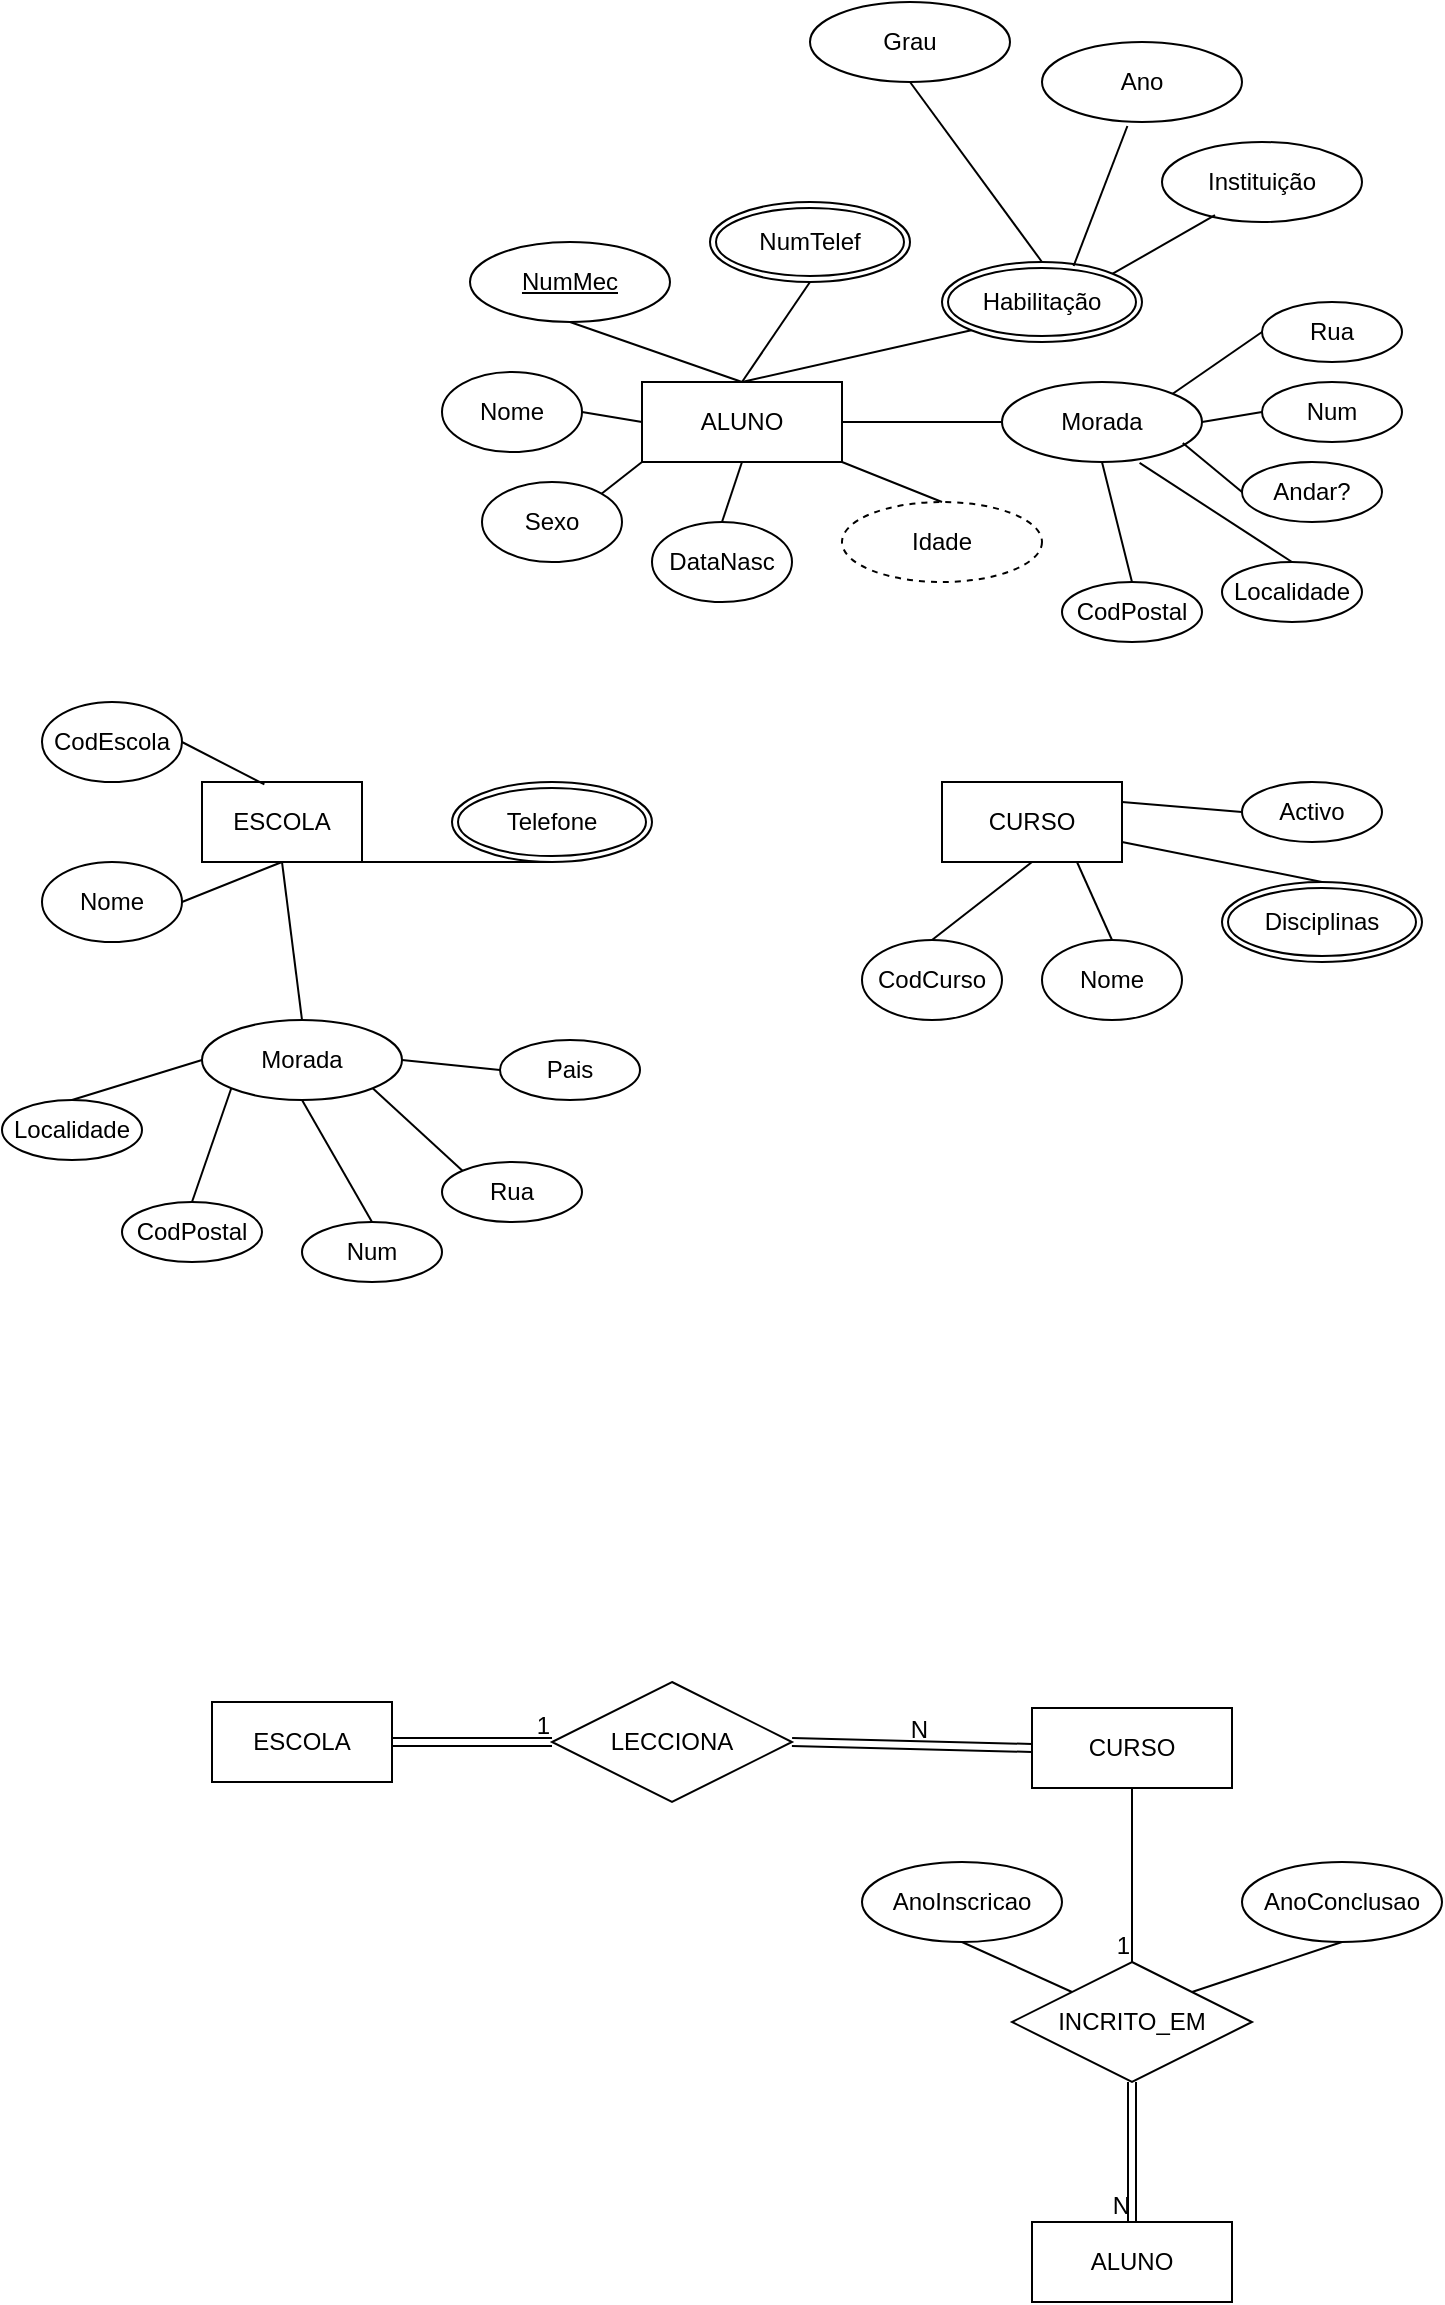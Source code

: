 <mxfile version="24.7.16">
  <diagram name="Página-1" id="yOcHo--prausVHHz4oxQ">
    <mxGraphModel dx="1194" dy="750" grid="1" gridSize="10" guides="1" tooltips="1" connect="1" arrows="1" fold="1" page="1" pageScale="1" pageWidth="827" pageHeight="1169" math="0" shadow="0">
      <root>
        <mxCell id="0" />
        <mxCell id="1" parent="0" />
        <mxCell id="Kue1RRkqiT16hmbLM7EP-29" value="ALUNO" style="rounded=0;whiteSpace=wrap;html=1;" parent="1" vertex="1">
          <mxGeometry x="330" y="850" width="100" height="40" as="geometry" />
        </mxCell>
        <mxCell id="Kue1RRkqiT16hmbLM7EP-30" value="Nome" style="ellipse;whiteSpace=wrap;html=1;" parent="1" vertex="1">
          <mxGeometry x="230" y="845" width="70" height="40" as="geometry" />
        </mxCell>
        <mxCell id="Kue1RRkqiT16hmbLM7EP-31" value="Sexo" style="ellipse;whiteSpace=wrap;html=1;" parent="1" vertex="1">
          <mxGeometry x="250" y="900" width="70" height="40" as="geometry" />
        </mxCell>
        <mxCell id="Kue1RRkqiT16hmbLM7EP-36" value="DataNasc" style="ellipse;whiteSpace=wrap;html=1;" parent="1" vertex="1">
          <mxGeometry x="335" y="920" width="70" height="40" as="geometry" />
        </mxCell>
        <mxCell id="Kue1RRkqiT16hmbLM7EP-37" value="Idade" style="ellipse;whiteSpace=wrap;html=1;align=center;dashed=1;" parent="1" vertex="1">
          <mxGeometry x="430" y="910" width="100" height="40" as="geometry" />
        </mxCell>
        <mxCell id="Kue1RRkqiT16hmbLM7EP-38" value="NumTelef" style="ellipse;shape=doubleEllipse;margin=3;whiteSpace=wrap;html=1;align=center;" parent="1" vertex="1">
          <mxGeometry x="364" y="760" width="100" height="40" as="geometry" />
        </mxCell>
        <mxCell id="Kue1RRkqiT16hmbLM7EP-39" value="NumMec" style="ellipse;whiteSpace=wrap;html=1;align=center;fontStyle=4;" parent="1" vertex="1">
          <mxGeometry x="244" y="780" width="100" height="40" as="geometry" />
        </mxCell>
        <mxCell id="Kue1RRkqiT16hmbLM7EP-40" value="Habilitação" style="ellipse;shape=doubleEllipse;margin=3;whiteSpace=wrap;html=1;align=center;" parent="1" vertex="1">
          <mxGeometry x="480" y="790" width="100" height="40" as="geometry" />
        </mxCell>
        <mxCell id="Kue1RRkqiT16hmbLM7EP-42" value="Morada" style="ellipse;whiteSpace=wrap;html=1;align=center;" parent="1" vertex="1">
          <mxGeometry x="510" y="850" width="100" height="40" as="geometry" />
        </mxCell>
        <mxCell id="Kue1RRkqiT16hmbLM7EP-43" value="Rua" style="ellipse;whiteSpace=wrap;html=1;align=center;" parent="1" vertex="1">
          <mxGeometry x="640" y="810" width="70" height="30" as="geometry" />
        </mxCell>
        <mxCell id="Kue1RRkqiT16hmbLM7EP-44" value="Num" style="ellipse;whiteSpace=wrap;html=1;align=center;" parent="1" vertex="1">
          <mxGeometry x="640" y="850" width="70" height="30" as="geometry" />
        </mxCell>
        <mxCell id="Kue1RRkqiT16hmbLM7EP-45" value="Andar?" style="ellipse;whiteSpace=wrap;html=1;align=center;" parent="1" vertex="1">
          <mxGeometry x="630" y="890" width="70" height="30" as="geometry" />
        </mxCell>
        <mxCell id="Kue1RRkqiT16hmbLM7EP-46" value="Localidade" style="ellipse;whiteSpace=wrap;html=1;align=center;" parent="1" vertex="1">
          <mxGeometry x="620" y="940" width="70" height="30" as="geometry" />
        </mxCell>
        <mxCell id="Kue1RRkqiT16hmbLM7EP-47" value="CodPostal" style="ellipse;whiteSpace=wrap;html=1;align=center;" parent="1" vertex="1">
          <mxGeometry x="540" y="950" width="70" height="30" as="geometry" />
        </mxCell>
        <mxCell id="Kue1RRkqiT16hmbLM7EP-48" value="Instituição" style="ellipse;whiteSpace=wrap;html=1;align=center;" parent="1" vertex="1">
          <mxGeometry x="590" y="730" width="100" height="40" as="geometry" />
        </mxCell>
        <mxCell id="Kue1RRkqiT16hmbLM7EP-49" value="Ano" style="ellipse;whiteSpace=wrap;html=1;align=center;" parent="1" vertex="1">
          <mxGeometry x="530" y="680" width="100" height="40" as="geometry" />
        </mxCell>
        <mxCell id="Kue1RRkqiT16hmbLM7EP-50" value="Grau" style="ellipse;whiteSpace=wrap;html=1;align=center;" parent="1" vertex="1">
          <mxGeometry x="414" y="660" width="100" height="40" as="geometry" />
        </mxCell>
        <mxCell id="Kue1RRkqiT16hmbLM7EP-52" value="" style="endArrow=none;html=1;rounded=0;exitX=0.265;exitY=0.915;exitDx=0;exitDy=0;exitPerimeter=0;entryX=1;entryY=0;entryDx=0;entryDy=0;" parent="1" source="Kue1RRkqiT16hmbLM7EP-48" target="Kue1RRkqiT16hmbLM7EP-40" edge="1">
          <mxGeometry width="50" height="50" relative="1" as="geometry">
            <mxPoint x="370" y="840" as="sourcePoint" />
            <mxPoint x="420" y="790" as="targetPoint" />
          </mxGeometry>
        </mxCell>
        <mxCell id="Kue1RRkqiT16hmbLM7EP-53" value="" style="endArrow=none;html=1;rounded=0;exitX=0.427;exitY=1.05;exitDx=0;exitDy=0;exitPerimeter=0;entryX=0.658;entryY=0.05;entryDx=0;entryDy=0;entryPerimeter=0;" parent="1" source="Kue1RRkqiT16hmbLM7EP-49" target="Kue1RRkqiT16hmbLM7EP-40" edge="1">
          <mxGeometry width="50" height="50" relative="1" as="geometry">
            <mxPoint x="370" y="840" as="sourcePoint" />
            <mxPoint x="420" y="790" as="targetPoint" />
          </mxGeometry>
        </mxCell>
        <mxCell id="Kue1RRkqiT16hmbLM7EP-54" value="" style="endArrow=none;html=1;rounded=0;entryX=0.5;entryY=1;entryDx=0;entryDy=0;exitX=0.5;exitY=0;exitDx=0;exitDy=0;" parent="1" source="Kue1RRkqiT16hmbLM7EP-40" target="Kue1RRkqiT16hmbLM7EP-50" edge="1">
          <mxGeometry width="50" height="50" relative="1" as="geometry">
            <mxPoint x="370" y="840" as="sourcePoint" />
            <mxPoint x="420" y="790" as="targetPoint" />
          </mxGeometry>
        </mxCell>
        <mxCell id="Kue1RRkqiT16hmbLM7EP-55" value="" style="endArrow=none;html=1;rounded=0;exitX=0;exitY=0.5;exitDx=0;exitDy=0;entryX=1;entryY=0;entryDx=0;entryDy=0;" parent="1" source="Kue1RRkqiT16hmbLM7EP-43" target="Kue1RRkqiT16hmbLM7EP-42" edge="1">
          <mxGeometry width="50" height="50" relative="1" as="geometry">
            <mxPoint x="370" y="840" as="sourcePoint" />
            <mxPoint x="420" y="790" as="targetPoint" />
          </mxGeometry>
        </mxCell>
        <mxCell id="Kue1RRkqiT16hmbLM7EP-56" value="" style="endArrow=none;html=1;rounded=0;entryX=0;entryY=0.5;entryDx=0;entryDy=0;exitX=1;exitY=0.5;exitDx=0;exitDy=0;" parent="1" source="Kue1RRkqiT16hmbLM7EP-42" target="Kue1RRkqiT16hmbLM7EP-44" edge="1">
          <mxGeometry width="50" height="50" relative="1" as="geometry">
            <mxPoint x="370" y="840" as="sourcePoint" />
            <mxPoint x="420" y="790" as="targetPoint" />
          </mxGeometry>
        </mxCell>
        <mxCell id="Kue1RRkqiT16hmbLM7EP-57" value="" style="endArrow=none;html=1;rounded=0;exitX=0;exitY=0.5;exitDx=0;exitDy=0;entryX=0.904;entryY=0.762;entryDx=0;entryDy=0;entryPerimeter=0;" parent="1" source="Kue1RRkqiT16hmbLM7EP-45" target="Kue1RRkqiT16hmbLM7EP-42" edge="1">
          <mxGeometry width="50" height="50" relative="1" as="geometry">
            <mxPoint x="370" y="840" as="sourcePoint" />
            <mxPoint x="420" y="790" as="targetPoint" />
          </mxGeometry>
        </mxCell>
        <mxCell id="Kue1RRkqiT16hmbLM7EP-58" value="" style="endArrow=none;html=1;rounded=0;exitX=0.5;exitY=0;exitDx=0;exitDy=0;entryX=0.688;entryY=1.012;entryDx=0;entryDy=0;entryPerimeter=0;" parent="1" source="Kue1RRkqiT16hmbLM7EP-46" target="Kue1RRkqiT16hmbLM7EP-42" edge="1">
          <mxGeometry width="50" height="50" relative="1" as="geometry">
            <mxPoint x="370" y="840" as="sourcePoint" />
            <mxPoint x="420" y="790" as="targetPoint" />
          </mxGeometry>
        </mxCell>
        <mxCell id="Kue1RRkqiT16hmbLM7EP-59" value="" style="endArrow=none;html=1;rounded=0;entryX=0.5;entryY=0;entryDx=0;entryDy=0;exitX=0.5;exitY=1;exitDx=0;exitDy=0;" parent="1" source="Kue1RRkqiT16hmbLM7EP-42" target="Kue1RRkqiT16hmbLM7EP-47" edge="1">
          <mxGeometry width="50" height="50" relative="1" as="geometry">
            <mxPoint x="470" y="1020" as="sourcePoint" />
            <mxPoint x="520" y="970" as="targetPoint" />
          </mxGeometry>
        </mxCell>
        <mxCell id="Kue1RRkqiT16hmbLM7EP-60" value="" style="endArrow=none;html=1;rounded=0;exitX=0.5;exitY=0;exitDx=0;exitDy=0;entryX=1;entryY=1;entryDx=0;entryDy=0;" parent="1" source="Kue1RRkqiT16hmbLM7EP-37" target="Kue1RRkqiT16hmbLM7EP-29" edge="1">
          <mxGeometry width="50" height="50" relative="1" as="geometry">
            <mxPoint x="370" y="840" as="sourcePoint" />
            <mxPoint x="420" y="790" as="targetPoint" />
          </mxGeometry>
        </mxCell>
        <mxCell id="Kue1RRkqiT16hmbLM7EP-61" value="" style="endArrow=none;html=1;rounded=0;entryX=1;entryY=0;entryDx=0;entryDy=0;exitX=0;exitY=1;exitDx=0;exitDy=0;" parent="1" source="Kue1RRkqiT16hmbLM7EP-29" target="Kue1RRkqiT16hmbLM7EP-31" edge="1">
          <mxGeometry width="50" height="50" relative="1" as="geometry">
            <mxPoint x="269" y="1000" as="sourcePoint" />
            <mxPoint x="319" y="950" as="targetPoint" />
          </mxGeometry>
        </mxCell>
        <mxCell id="Kue1RRkqiT16hmbLM7EP-62" value="" style="endArrow=none;html=1;rounded=0;entryX=1;entryY=0.5;entryDx=0;entryDy=0;exitX=0;exitY=0.5;exitDx=0;exitDy=0;" parent="1" source="Kue1RRkqiT16hmbLM7EP-29" target="Kue1RRkqiT16hmbLM7EP-30" edge="1">
          <mxGeometry width="50" height="50" relative="1" as="geometry">
            <mxPoint x="270" y="1000" as="sourcePoint" />
            <mxPoint x="320" y="950" as="targetPoint" />
          </mxGeometry>
        </mxCell>
        <mxCell id="Kue1RRkqiT16hmbLM7EP-63" value="" style="endArrow=none;html=1;rounded=0;entryX=0;entryY=1;entryDx=0;entryDy=0;exitX=0.5;exitY=0;exitDx=0;exitDy=0;" parent="1" source="Kue1RRkqiT16hmbLM7EP-29" target="Kue1RRkqiT16hmbLM7EP-40" edge="1">
          <mxGeometry width="50" height="50" relative="1" as="geometry">
            <mxPoint x="370" y="840" as="sourcePoint" />
            <mxPoint x="420" y="790" as="targetPoint" />
          </mxGeometry>
        </mxCell>
        <mxCell id="Kue1RRkqiT16hmbLM7EP-64" value="" style="endArrow=none;html=1;rounded=0;exitX=0.5;exitY=1;exitDx=0;exitDy=0;entryX=0.5;entryY=0;entryDx=0;entryDy=0;" parent="1" source="Kue1RRkqiT16hmbLM7EP-39" target="Kue1RRkqiT16hmbLM7EP-29" edge="1">
          <mxGeometry width="50" height="50" relative="1" as="geometry">
            <mxPoint x="370" y="840" as="sourcePoint" />
            <mxPoint x="420" y="790" as="targetPoint" />
          </mxGeometry>
        </mxCell>
        <mxCell id="Kue1RRkqiT16hmbLM7EP-65" value="" style="endArrow=none;html=1;rounded=0;exitX=0.5;exitY=0;exitDx=0;exitDy=0;entryX=0.5;entryY=1;entryDx=0;entryDy=0;" parent="1" source="Kue1RRkqiT16hmbLM7EP-29" target="Kue1RRkqiT16hmbLM7EP-38" edge="1">
          <mxGeometry width="50" height="50" relative="1" as="geometry">
            <mxPoint x="414" y="850" as="sourcePoint" />
            <mxPoint x="464" y="800" as="targetPoint" />
          </mxGeometry>
        </mxCell>
        <mxCell id="Kue1RRkqiT16hmbLM7EP-66" value="" style="endArrow=none;html=1;rounded=0;entryX=1;entryY=0.5;entryDx=0;entryDy=0;exitX=0;exitY=0.5;exitDx=0;exitDy=0;" parent="1" source="Kue1RRkqiT16hmbLM7EP-42" target="Kue1RRkqiT16hmbLM7EP-29" edge="1">
          <mxGeometry width="50" height="50" relative="1" as="geometry">
            <mxPoint x="439" y="890" as="sourcePoint" />
            <mxPoint x="489" y="840" as="targetPoint" />
          </mxGeometry>
        </mxCell>
        <mxCell id="Kue1RRkqiT16hmbLM7EP-67" value="" style="endArrow=none;html=1;rounded=0;entryX=0.5;entryY=1;entryDx=0;entryDy=0;exitX=0.5;exitY=0;exitDx=0;exitDy=0;" parent="1" source="Kue1RRkqiT16hmbLM7EP-36" target="Kue1RRkqiT16hmbLM7EP-29" edge="1">
          <mxGeometry width="50" height="50" relative="1" as="geometry">
            <mxPoint x="405" y="920" as="sourcePoint" />
            <mxPoint x="455" y="870" as="targetPoint" />
          </mxGeometry>
        </mxCell>
        <mxCell id="Kue1RRkqiT16hmbLM7EP-68" value="ESCOLA" style="rounded=0;whiteSpace=wrap;html=1;" parent="1" vertex="1">
          <mxGeometry x="110" y="1050" width="80" height="40" as="geometry" />
        </mxCell>
        <mxCell id="Kue1RRkqiT16hmbLM7EP-69" value="CURSO" style="rounded=0;whiteSpace=wrap;html=1;" parent="1" vertex="1">
          <mxGeometry x="480" y="1050" width="90" height="40" as="geometry" />
        </mxCell>
        <mxCell id="Kue1RRkqiT16hmbLM7EP-71" value="Nome" style="ellipse;whiteSpace=wrap;html=1;" parent="1" vertex="1">
          <mxGeometry x="30" y="1090" width="70" height="40" as="geometry" />
        </mxCell>
        <mxCell id="Kue1RRkqiT16hmbLM7EP-72" value="CodEscola" style="ellipse;whiteSpace=wrap;html=1;" parent="1" vertex="1">
          <mxGeometry x="30" y="1010" width="70" height="40" as="geometry" />
        </mxCell>
        <mxCell id="Kue1RRkqiT16hmbLM7EP-73" value="Telefone" style="ellipse;shape=doubleEllipse;margin=3;whiteSpace=wrap;html=1;align=center;" parent="1" vertex="1">
          <mxGeometry x="235" y="1050" width="100" height="40" as="geometry" />
        </mxCell>
        <mxCell id="Kue1RRkqiT16hmbLM7EP-74" value="Morada" style="ellipse;whiteSpace=wrap;html=1;align=center;" parent="1" vertex="1">
          <mxGeometry x="110" y="1169" width="100" height="40" as="geometry" />
        </mxCell>
        <mxCell id="Kue1RRkqiT16hmbLM7EP-75" value="Rua" style="ellipse;whiteSpace=wrap;html=1;align=center;" parent="1" vertex="1">
          <mxGeometry x="230" y="1240" width="70" height="30" as="geometry" />
        </mxCell>
        <mxCell id="Kue1RRkqiT16hmbLM7EP-76" value="Num" style="ellipse;whiteSpace=wrap;html=1;align=center;" parent="1" vertex="1">
          <mxGeometry x="160" y="1270" width="70" height="30" as="geometry" />
        </mxCell>
        <mxCell id="Kue1RRkqiT16hmbLM7EP-78" value="CodPostal" style="ellipse;whiteSpace=wrap;html=1;align=center;" parent="1" vertex="1">
          <mxGeometry x="70" y="1260" width="70" height="30" as="geometry" />
        </mxCell>
        <mxCell id="Kue1RRkqiT16hmbLM7EP-79" value="Localidade" style="ellipse;whiteSpace=wrap;html=1;align=center;" parent="1" vertex="1">
          <mxGeometry x="10" y="1209" width="70" height="30" as="geometry" />
        </mxCell>
        <mxCell id="Kue1RRkqiT16hmbLM7EP-80" value="Pais" style="ellipse;whiteSpace=wrap;html=1;align=center;" parent="1" vertex="1">
          <mxGeometry x="259" y="1179" width="70" height="30" as="geometry" />
        </mxCell>
        <mxCell id="Kue1RRkqiT16hmbLM7EP-83" value="CodCurso" style="ellipse;whiteSpace=wrap;html=1;" parent="1" vertex="1">
          <mxGeometry x="440" y="1129" width="70" height="40" as="geometry" />
        </mxCell>
        <mxCell id="Kue1RRkqiT16hmbLM7EP-84" value="Nome" style="ellipse;whiteSpace=wrap;html=1;" parent="1" vertex="1">
          <mxGeometry x="530" y="1129" width="70" height="40" as="geometry" />
        </mxCell>
        <mxCell id="Kue1RRkqiT16hmbLM7EP-85" value="Disciplinas" style="ellipse;shape=doubleEllipse;margin=3;whiteSpace=wrap;html=1;align=center;" parent="1" vertex="1">
          <mxGeometry x="620" y="1100" width="100" height="40" as="geometry" />
        </mxCell>
        <mxCell id="Kue1RRkqiT16hmbLM7EP-86" value="Activo" style="ellipse;whiteSpace=wrap;html=1;align=center;" parent="1" vertex="1">
          <mxGeometry x="630" y="1050" width="70" height="30" as="geometry" />
        </mxCell>
        <mxCell id="Kue1RRkqiT16hmbLM7EP-88" value="" style="endArrow=none;html=1;rounded=0;exitX=0.5;exitY=0;exitDx=0;exitDy=0;entryX=0;entryY=0.5;entryDx=0;entryDy=0;" parent="1" source="Kue1RRkqiT16hmbLM7EP-79" target="Kue1RRkqiT16hmbLM7EP-74" edge="1">
          <mxGeometry width="50" height="50" relative="1" as="geometry">
            <mxPoint x="370" y="1120" as="sourcePoint" />
            <mxPoint x="420" y="1070" as="targetPoint" />
          </mxGeometry>
        </mxCell>
        <mxCell id="Kue1RRkqiT16hmbLM7EP-89" value="" style="endArrow=none;html=1;rounded=0;exitX=0.5;exitY=0;exitDx=0;exitDy=0;entryX=0;entryY=1;entryDx=0;entryDy=0;" parent="1" source="Kue1RRkqiT16hmbLM7EP-78" target="Kue1RRkqiT16hmbLM7EP-74" edge="1">
          <mxGeometry width="50" height="50" relative="1" as="geometry">
            <mxPoint x="370" y="1120" as="sourcePoint" />
            <mxPoint x="420" y="1070" as="targetPoint" />
          </mxGeometry>
        </mxCell>
        <mxCell id="Kue1RRkqiT16hmbLM7EP-90" value="" style="endArrow=none;html=1;rounded=0;exitX=0.5;exitY=0;exitDx=0;exitDy=0;entryX=0.5;entryY=1;entryDx=0;entryDy=0;" parent="1" source="Kue1RRkqiT16hmbLM7EP-76" target="Kue1RRkqiT16hmbLM7EP-74" edge="1">
          <mxGeometry width="50" height="50" relative="1" as="geometry">
            <mxPoint x="370" y="1120" as="sourcePoint" />
            <mxPoint x="420" y="1070" as="targetPoint" />
          </mxGeometry>
        </mxCell>
        <mxCell id="Kue1RRkqiT16hmbLM7EP-91" value="" style="endArrow=none;html=1;rounded=0;exitX=0;exitY=0;exitDx=0;exitDy=0;entryX=1;entryY=1;entryDx=0;entryDy=0;" parent="1" source="Kue1RRkqiT16hmbLM7EP-75" target="Kue1RRkqiT16hmbLM7EP-74" edge="1">
          <mxGeometry width="50" height="50" relative="1" as="geometry">
            <mxPoint x="370" y="1120" as="sourcePoint" />
            <mxPoint x="420" y="1070" as="targetPoint" />
          </mxGeometry>
        </mxCell>
        <mxCell id="Kue1RRkqiT16hmbLM7EP-92" value="" style="endArrow=none;html=1;rounded=0;exitX=1;exitY=0.5;exitDx=0;exitDy=0;entryX=0;entryY=0.5;entryDx=0;entryDy=0;" parent="1" source="Kue1RRkqiT16hmbLM7EP-74" target="Kue1RRkqiT16hmbLM7EP-80" edge="1">
          <mxGeometry width="50" height="50" relative="1" as="geometry">
            <mxPoint x="370" y="1120" as="sourcePoint" />
            <mxPoint x="420" y="1070" as="targetPoint" />
          </mxGeometry>
        </mxCell>
        <mxCell id="Kue1RRkqiT16hmbLM7EP-93" value="" style="endArrow=none;html=1;rounded=0;entryX=0.5;entryY=1;entryDx=0;entryDy=0;exitX=0.5;exitY=0;exitDx=0;exitDy=0;" parent="1" source="Kue1RRkqiT16hmbLM7EP-74" target="Kue1RRkqiT16hmbLM7EP-68" edge="1">
          <mxGeometry width="50" height="50" relative="1" as="geometry">
            <mxPoint x="370" y="1120" as="sourcePoint" />
            <mxPoint x="420" y="1070" as="targetPoint" />
          </mxGeometry>
        </mxCell>
        <mxCell id="Kue1RRkqiT16hmbLM7EP-94" value="" style="endArrow=none;html=1;rounded=0;exitX=0.5;exitY=1;exitDx=0;exitDy=0;entryX=1;entryY=1;entryDx=0;entryDy=0;" parent="1" source="Kue1RRkqiT16hmbLM7EP-73" target="Kue1RRkqiT16hmbLM7EP-68" edge="1">
          <mxGeometry width="50" height="50" relative="1" as="geometry">
            <mxPoint x="370" y="1120" as="sourcePoint" />
            <mxPoint x="420" y="1070" as="targetPoint" />
          </mxGeometry>
        </mxCell>
        <mxCell id="Kue1RRkqiT16hmbLM7EP-95" value="" style="endArrow=none;html=1;rounded=0;exitX=1;exitY=0.5;exitDx=0;exitDy=0;entryX=0.5;entryY=1;entryDx=0;entryDy=0;" parent="1" source="Kue1RRkqiT16hmbLM7EP-71" target="Kue1RRkqiT16hmbLM7EP-68" edge="1">
          <mxGeometry width="50" height="50" relative="1" as="geometry">
            <mxPoint x="370" y="1120" as="sourcePoint" />
            <mxPoint x="420" y="1070" as="targetPoint" />
          </mxGeometry>
        </mxCell>
        <mxCell id="Kue1RRkqiT16hmbLM7EP-96" value="" style="endArrow=none;html=1;rounded=0;entryX=1;entryY=0.5;entryDx=0;entryDy=0;exitX=0.39;exitY=0.031;exitDx=0;exitDy=0;exitPerimeter=0;" parent="1" source="Kue1RRkqiT16hmbLM7EP-68" target="Kue1RRkqiT16hmbLM7EP-72" edge="1">
          <mxGeometry width="50" height="50" relative="1" as="geometry">
            <mxPoint x="370" y="1120" as="sourcePoint" />
            <mxPoint x="420" y="1070" as="targetPoint" />
          </mxGeometry>
        </mxCell>
        <mxCell id="Kue1RRkqiT16hmbLM7EP-97" value="" style="endArrow=none;html=1;rounded=0;exitX=0;exitY=0.5;exitDx=0;exitDy=0;entryX=1;entryY=0.25;entryDx=0;entryDy=0;" parent="1" source="Kue1RRkqiT16hmbLM7EP-86" target="Kue1RRkqiT16hmbLM7EP-69" edge="1">
          <mxGeometry width="50" height="50" relative="1" as="geometry">
            <mxPoint x="370" y="1120" as="sourcePoint" />
            <mxPoint x="420" y="1070" as="targetPoint" />
          </mxGeometry>
        </mxCell>
        <mxCell id="Kue1RRkqiT16hmbLM7EP-98" value="" style="endArrow=none;html=1;rounded=0;entryX=0.5;entryY=0;entryDx=0;entryDy=0;exitX=1;exitY=0.75;exitDx=0;exitDy=0;" parent="1" source="Kue1RRkqiT16hmbLM7EP-69" target="Kue1RRkqiT16hmbLM7EP-85" edge="1">
          <mxGeometry width="50" height="50" relative="1" as="geometry">
            <mxPoint x="370" y="1120" as="sourcePoint" />
            <mxPoint x="420" y="1070" as="targetPoint" />
          </mxGeometry>
        </mxCell>
        <mxCell id="Kue1RRkqiT16hmbLM7EP-99" value="" style="endArrow=none;html=1;rounded=0;entryX=0.5;entryY=0;entryDx=0;entryDy=0;exitX=0.75;exitY=1;exitDx=0;exitDy=0;" parent="1" source="Kue1RRkqiT16hmbLM7EP-69" target="Kue1RRkqiT16hmbLM7EP-84" edge="1">
          <mxGeometry width="50" height="50" relative="1" as="geometry">
            <mxPoint x="370" y="1120" as="sourcePoint" />
            <mxPoint x="420" y="1070" as="targetPoint" />
          </mxGeometry>
        </mxCell>
        <mxCell id="Kue1RRkqiT16hmbLM7EP-100" value="" style="endArrow=none;html=1;rounded=0;entryX=0.5;entryY=0;entryDx=0;entryDy=0;exitX=0.5;exitY=1;exitDx=0;exitDy=0;" parent="1" source="Kue1RRkqiT16hmbLM7EP-69" target="Kue1RRkqiT16hmbLM7EP-83" edge="1">
          <mxGeometry width="50" height="50" relative="1" as="geometry">
            <mxPoint x="370" y="1120" as="sourcePoint" />
            <mxPoint x="420" y="1070" as="targetPoint" />
          </mxGeometry>
        </mxCell>
        <mxCell id="b3EwJu_5JGlnZ3qbQPK9-2" value="ESCOLA" style="rounded=0;whiteSpace=wrap;html=1;" parent="1" vertex="1">
          <mxGeometry x="115" y="1510" width="90" height="40" as="geometry" />
        </mxCell>
        <mxCell id="b3EwJu_5JGlnZ3qbQPK9-5" value="CURSO" style="whiteSpace=wrap;html=1;align=center;" parent="1" vertex="1">
          <mxGeometry x="525" y="1513" width="100" height="40" as="geometry" />
        </mxCell>
        <mxCell id="b3EwJu_5JGlnZ3qbQPK9-6" value="LECCIONA" style="shape=rhombus;perimeter=rhombusPerimeter;whiteSpace=wrap;html=1;align=center;" parent="1" vertex="1">
          <mxGeometry x="285" y="1500" width="120" height="60" as="geometry" />
        </mxCell>
        <mxCell id="b3EwJu_5JGlnZ3qbQPK9-15" value="INCRITO_EM" style="shape=rhombus;perimeter=rhombusPerimeter;whiteSpace=wrap;html=1;align=center;" parent="1" vertex="1">
          <mxGeometry x="515" y="1640" width="120" height="60" as="geometry" />
        </mxCell>
        <mxCell id="b3EwJu_5JGlnZ3qbQPK9-16" value="ALUNO" style="whiteSpace=wrap;html=1;align=center;" parent="1" vertex="1">
          <mxGeometry x="525" y="1770" width="100" height="40" as="geometry" />
        </mxCell>
        <mxCell id="b3EwJu_5JGlnZ3qbQPK9-29" value="" style="shape=link;html=1;rounded=0;exitX=1;exitY=0.5;exitDx=0;exitDy=0;entryX=0;entryY=0.5;entryDx=0;entryDy=0;" parent="1" source="b3EwJu_5JGlnZ3qbQPK9-6" target="b3EwJu_5JGlnZ3qbQPK9-5" edge="1">
          <mxGeometry relative="1" as="geometry">
            <mxPoint x="330" y="1660" as="sourcePoint" />
            <mxPoint x="490" y="1660" as="targetPoint" />
          </mxGeometry>
        </mxCell>
        <mxCell id="b3EwJu_5JGlnZ3qbQPK9-30" value="N" style="resizable=0;html=1;whiteSpace=wrap;align=right;verticalAlign=bottom;" parent="b3EwJu_5JGlnZ3qbQPK9-29" connectable="0" vertex="1">
          <mxGeometry x="1" relative="1" as="geometry">
            <mxPoint x="-50" as="offset" />
          </mxGeometry>
        </mxCell>
        <mxCell id="b3EwJu_5JGlnZ3qbQPK9-31" value="AnoInscricao" style="ellipse;whiteSpace=wrap;html=1;align=center;" parent="1" vertex="1">
          <mxGeometry x="440" y="1590" width="100" height="40" as="geometry" />
        </mxCell>
        <mxCell id="b3EwJu_5JGlnZ3qbQPK9-32" value="AnoConclusao" style="ellipse;whiteSpace=wrap;html=1;align=center;" parent="1" vertex="1">
          <mxGeometry x="630" y="1590" width="100" height="40" as="geometry" />
        </mxCell>
        <mxCell id="b3EwJu_5JGlnZ3qbQPK9-35" value="" style="endArrow=none;html=1;rounded=0;exitX=0.5;exitY=1;exitDx=0;exitDy=0;entryX=0.5;entryY=0;entryDx=0;entryDy=0;" parent="1" source="b3EwJu_5JGlnZ3qbQPK9-5" target="b3EwJu_5JGlnZ3qbQPK9-15" edge="1">
          <mxGeometry relative="1" as="geometry">
            <mxPoint x="490" y="1590" as="sourcePoint" />
            <mxPoint x="650" y="1590" as="targetPoint" />
          </mxGeometry>
        </mxCell>
        <mxCell id="b3EwJu_5JGlnZ3qbQPK9-36" value="1" style="resizable=0;html=1;whiteSpace=wrap;align=right;verticalAlign=bottom;" parent="b3EwJu_5JGlnZ3qbQPK9-35" connectable="0" vertex="1">
          <mxGeometry x="1" relative="1" as="geometry" />
        </mxCell>
        <mxCell id="b3EwJu_5JGlnZ3qbQPK9-37" value="" style="endArrow=none;html=1;rounded=0;exitX=1;exitY=0;exitDx=0;exitDy=0;entryX=0.5;entryY=1;entryDx=0;entryDy=0;" parent="1" source="b3EwJu_5JGlnZ3qbQPK9-15" target="b3EwJu_5JGlnZ3qbQPK9-32" edge="1">
          <mxGeometry width="50" height="50" relative="1" as="geometry">
            <mxPoint x="390" y="1690" as="sourcePoint" />
            <mxPoint x="440" y="1640" as="targetPoint" />
          </mxGeometry>
        </mxCell>
        <mxCell id="b3EwJu_5JGlnZ3qbQPK9-38" value="" style="endArrow=none;html=1;rounded=0;entryX=0;entryY=0;entryDx=0;entryDy=0;exitX=0.5;exitY=1;exitDx=0;exitDy=0;" parent="1" source="b3EwJu_5JGlnZ3qbQPK9-31" target="b3EwJu_5JGlnZ3qbQPK9-15" edge="1">
          <mxGeometry width="50" height="50" relative="1" as="geometry">
            <mxPoint x="390" y="1690" as="sourcePoint" />
            <mxPoint x="440" y="1640" as="targetPoint" />
          </mxGeometry>
        </mxCell>
        <mxCell id="b3EwJu_5JGlnZ3qbQPK9-39" value="" style="shape=link;html=1;rounded=0;exitX=1;exitY=0.5;exitDx=0;exitDy=0;entryX=0;entryY=0.5;entryDx=0;entryDy=0;" parent="1" source="b3EwJu_5JGlnZ3qbQPK9-2" target="b3EwJu_5JGlnZ3qbQPK9-6" edge="1">
          <mxGeometry relative="1" as="geometry">
            <mxPoint x="170" y="1670" as="sourcePoint" />
            <mxPoint x="330" y="1670" as="targetPoint" />
          </mxGeometry>
        </mxCell>
        <mxCell id="b3EwJu_5JGlnZ3qbQPK9-40" value="1" style="resizable=0;html=1;whiteSpace=wrap;align=right;verticalAlign=bottom;" parent="b3EwJu_5JGlnZ3qbQPK9-39" connectable="0" vertex="1">
          <mxGeometry x="1" relative="1" as="geometry" />
        </mxCell>
        <mxCell id="b3EwJu_5JGlnZ3qbQPK9-44" value="" style="shape=link;html=1;rounded=0;exitX=0.5;exitY=1;exitDx=0;exitDy=0;entryX=0.5;entryY=0;entryDx=0;entryDy=0;" parent="1" source="b3EwJu_5JGlnZ3qbQPK9-15" target="b3EwJu_5JGlnZ3qbQPK9-16" edge="1">
          <mxGeometry relative="1" as="geometry">
            <mxPoint x="320" y="1750" as="sourcePoint" />
            <mxPoint x="480" y="1750" as="targetPoint" />
          </mxGeometry>
        </mxCell>
        <mxCell id="b3EwJu_5JGlnZ3qbQPK9-45" value="N" style="resizable=0;html=1;whiteSpace=wrap;align=right;verticalAlign=bottom;" parent="b3EwJu_5JGlnZ3qbQPK9-44" connectable="0" vertex="1">
          <mxGeometry x="1" relative="1" as="geometry" />
        </mxCell>
      </root>
    </mxGraphModel>
  </diagram>
</mxfile>
